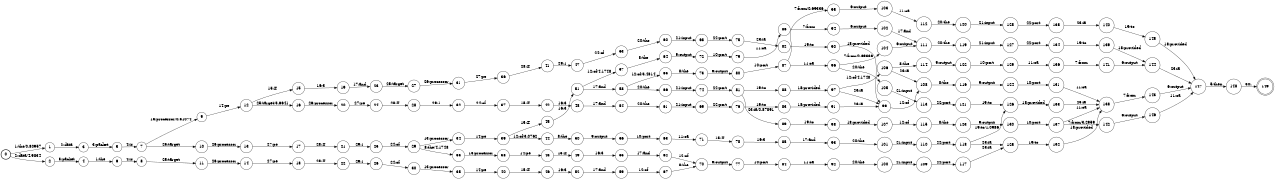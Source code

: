 digraph FST {
rankdir = LR;
size = "8.5,11";
label = "";
center = 1;
orientation = Portrait;
ranksep = "0.4";
nodesep = "0.25";
0 [label = "0", shape = circle, style = bold, fontsize = 14]
	0 -> 1 [label = "1:the/0.80957", fontsize = 14];
	0 -> 2 [label = "2:data/4.9834", fontsize = 14];
1 [label = "1", shape = circle, style = solid, fontsize = 14]
	1 -> 3 [label = "2:data", fontsize = 14];
2 [label = "2", shape = circle, style = solid, fontsize = 14]
	2 -> 4 [label = "3:packet", fontsize = 14];
3 [label = "3", shape = circle, style = solid, fontsize = 14]
	3 -> 5 [label = "3:packet", fontsize = 14];
4 [label = "4", shape = circle, style = solid, fontsize = 14]
	4 -> 6 [label = "1:the", fontsize = 14];
5 [label = "5", shape = circle, style = solid, fontsize = 14]
	5 -> 7 [label = "4:is", fontsize = 14];
6 [label = "6", shape = circle, style = solid, fontsize = 14]
	6 -> 8 [label = "4:is", fontsize = 14];
7 [label = "7", shape = circle, style = solid, fontsize = 14]
	7 -> 10 [label = "25:target", fontsize = 14];
	7 -> 9 [label = "13:processor/0.51074", fontsize = 14];
8 [label = "8", shape = circle, style = solid, fontsize = 14]
	8 -> 11 [label = "25:target", fontsize = 14];
9 [label = "9", shape = circle, style = solid, fontsize = 14]
	9 -> 12 [label = "14:pe", fontsize = 14];
10 [label = "10", shape = circle, style = solid, fontsize = 14]
	10 -> 13 [label = "26:processor", fontsize = 14];
11 [label = "11", shape = circle, style = solid, fontsize = 14]
	11 -> 14 [label = "26:processor", fontsize = 14];
12 [label = "12", shape = circle, style = solid, fontsize = 14]
	12 -> 16 [label = "25:target/3.6641", fontsize = 14];
	12 -> 15 [label = "15:#", fontsize = 14];
13 [label = "13", shape = circle, style = solid, fontsize = 14]
	13 -> 17 [label = "27:pe", fontsize = 14];
14 [label = "14", shape = circle, style = solid, fontsize = 14]
	14 -> 18 [label = "27:pe", fontsize = 14];
15 [label = "15", shape = circle, style = solid, fontsize = 14]
	15 -> 19 [label = "16:3", fontsize = 14];
16 [label = "16", shape = circle, style = solid, fontsize = 14]
	16 -> 20 [label = "26:processor", fontsize = 14];
17 [label = "17", shape = circle, style = solid, fontsize = 14]
	17 -> 21 [label = "28:#", fontsize = 14];
18 [label = "18", shape = circle, style = solid, fontsize = 14]
	18 -> 22 [label = "28:#", fontsize = 14];
19 [label = "19", shape = circle, style = solid, fontsize = 14]
	19 -> 23 [label = "17:and", fontsize = 14];
20 [label = "20", shape = circle, style = solid, fontsize = 14]
	20 -> 24 [label = "27:pe", fontsize = 14];
21 [label = "21", shape = circle, style = solid, fontsize = 14]
	21 -> 25 [label = "29:1", fontsize = 14];
22 [label = "22", shape = circle, style = solid, fontsize = 14]
	22 -> 26 [label = "29:1", fontsize = 14];
23 [label = "23", shape = circle, style = solid, fontsize = 14]
	23 -> 27 [label = "25:target", fontsize = 14];
24 [label = "24", shape = circle, style = solid, fontsize = 14]
	24 -> 28 [label = "28:#", fontsize = 14];
25 [label = "25", shape = circle, style = solid, fontsize = 14]
	25 -> 29 [label = "24:of", fontsize = 14];
26 [label = "26", shape = circle, style = solid, fontsize = 14]
	26 -> 30 [label = "24:of", fontsize = 14];
27 [label = "27", shape = circle, style = solid, fontsize = 14]
	27 -> 31 [label = "26:processor", fontsize = 14];
28 [label = "28", shape = circle, style = solid, fontsize = 14]
	28 -> 32 [label = "29:1", fontsize = 14];
29 [label = "29", shape = circle, style = solid, fontsize = 14]
	29 -> 33 [label = "8:the/4.1748", fontsize = 14];
	29 -> 34 [label = "13:processor", fontsize = 14];
30 [label = "30", shape = circle, style = solid, fontsize = 14]
	30 -> 35 [label = "13:processor", fontsize = 14];
31 [label = "31", shape = circle, style = solid, fontsize = 14]
	31 -> 36 [label = "27:pe", fontsize = 14];
32 [label = "32", shape = circle, style = solid, fontsize = 14]
	32 -> 37 [label = "24:of", fontsize = 14];
33 [label = "33", shape = circle, style = solid, fontsize = 14]
	33 -> 38 [label = "13:processor", fontsize = 14];
34 [label = "34", shape = circle, style = solid, fontsize = 14]
	34 -> 39 [label = "14:pe", fontsize = 14];
35 [label = "35", shape = circle, style = solid, fontsize = 14]
	35 -> 40 [label = "14:pe", fontsize = 14];
36 [label = "36", shape = circle, style = solid, fontsize = 14]
	36 -> 41 [label = "28:#", fontsize = 14];
37 [label = "37", shape = circle, style = solid, fontsize = 14]
	37 -> 42 [label = "15:#", fontsize = 14];
38 [label = "38", shape = circle, style = solid, fontsize = 14]
	38 -> 43 [label = "14:pe", fontsize = 14];
39 [label = "39", shape = circle, style = solid, fontsize = 14]
	39 -> 44 [label = "12:of/3.0762", fontsize = 14];
	39 -> 45 [label = "15:#", fontsize = 14];
40 [label = "40", shape = circle, style = solid, fontsize = 14]
	40 -> 46 [label = "15:#", fontsize = 14];
41 [label = "41", shape = circle, style = solid, fontsize = 14]
	41 -> 47 [label = "29:1", fontsize = 14];
42 [label = "42", shape = circle, style = solid, fontsize = 14]
	42 -> 48 [label = "16:3", fontsize = 14];
43 [label = "43", shape = circle, style = solid, fontsize = 14]
	43 -> 49 [label = "15:#", fontsize = 14];
44 [label = "44", shape = circle, style = solid, fontsize = 14]
	44 -> 50 [label = "8:the", fontsize = 14];
45 [label = "45", shape = circle, style = solid, fontsize = 14]
	45 -> 51 [label = "16:3", fontsize = 14];
46 [label = "46", shape = circle, style = solid, fontsize = 14]
	46 -> 52 [label = "16:3", fontsize = 14];
47 [label = "47", shape = circle, style = solid, fontsize = 14]
	47 -> 53 [label = "24:of", fontsize = 14];
48 [label = "48", shape = circle, style = solid, fontsize = 14]
	48 -> 54 [label = "17:and", fontsize = 14];
49 [label = "49", shape = circle, style = solid, fontsize = 14]
	49 -> 55 [label = "16:3", fontsize = 14];
50 [label = "50", shape = circle, style = solid, fontsize = 14]
	50 -> 56 [label = "9:output", fontsize = 14];
51 [label = "51", shape = circle, style = solid, fontsize = 14]
	51 -> 58 [label = "17:and", fontsize = 14];
	51 -> 57 [label = "12:of/4.1748", fontsize = 14];
52 [label = "52", shape = circle, style = solid, fontsize = 14]
	52 -> 59 [label = "17:and", fontsize = 14];
53 [label = "53", shape = circle, style = solid, fontsize = 14]
	53 -> 60 [label = "20:the", fontsize = 14];
54 [label = "54", shape = circle, style = solid, fontsize = 14]
	54 -> 61 [label = "20:the", fontsize = 14];
55 [label = "55", shape = circle, style = solid, fontsize = 14]
	55 -> 62 [label = "17:and", fontsize = 14];
56 [label = "56", shape = circle, style = solid, fontsize = 14]
	56 -> 63 [label = "10:port", fontsize = 14];
57 [label = "57", shape = circle, style = solid, fontsize = 14]
	57 -> 64 [label = "8:the", fontsize = 14];
58 [label = "58", shape = circle, style = solid, fontsize = 14]
	58 -> 66 [label = "20:the", fontsize = 14];
	58 -> 65 [label = "12:of/3.4814", fontsize = 14];
59 [label = "59", shape = circle, style = solid, fontsize = 14]
	59 -> 67 [label = "12:of", fontsize = 14];
60 [label = "60", shape = circle, style = solid, fontsize = 14]
	60 -> 68 [label = "21:input", fontsize = 14];
61 [label = "61", shape = circle, style = solid, fontsize = 14]
	61 -> 69 [label = "21:input", fontsize = 14];
62 [label = "62", shape = circle, style = solid, fontsize = 14]
	62 -> 70 [label = "12:of", fontsize = 14];
63 [label = "63", shape = circle, style = solid, fontsize = 14]
	63 -> 71 [label = "11:oa", fontsize = 14];
64 [label = "64", shape = circle, style = solid, fontsize = 14]
	64 -> 72 [label = "9:output", fontsize = 14];
65 [label = "65", shape = circle, style = solid, fontsize = 14]
	65 -> 73 [label = "8:the", fontsize = 14];
66 [label = "66", shape = circle, style = solid, fontsize = 14]
	66 -> 74 [label = "21:input", fontsize = 14];
67 [label = "67", shape = circle, style = solid, fontsize = 14]
	67 -> 70 [label = "8:the", fontsize = 14];
68 [label = "68", shape = circle, style = solid, fontsize = 14]
	68 -> 75 [label = "22:port", fontsize = 14];
69 [label = "69", shape = circle, style = solid, fontsize = 14]
	69 -> 76 [label = "22:port", fontsize = 14];
70 [label = "70", shape = circle, style = solid, fontsize = 14]
	70 -> 77 [label = "9:output", fontsize = 14];
71 [label = "71", shape = circle, style = solid, fontsize = 14]
	71 -> 78 [label = "15:#", fontsize = 14];
72 [label = "72", shape = circle, style = solid, fontsize = 14]
	72 -> 79 [label = "10:port", fontsize = 14];
73 [label = "73", shape = circle, style = solid, fontsize = 14]
	73 -> 80 [label = "9:output", fontsize = 14];
74 [label = "74", shape = circle, style = solid, fontsize = 14]
	74 -> 81 [label = "22:port", fontsize = 14];
75 [label = "75", shape = circle, style = solid, fontsize = 14]
	75 -> 82 [label = "23:ia", fontsize = 14];
76 [label = "76", shape = circle, style = solid, fontsize = 14]
	76 -> 83 [label = "19:to", fontsize = 14];
77 [label = "77", shape = circle, style = solid, fontsize = 14]
	77 -> 84 [label = "10:port", fontsize = 14];
78 [label = "78", shape = circle, style = solid, fontsize = 14]
	78 -> 85 [label = "16:3", fontsize = 14];
79 [label = "79", shape = circle, style = solid, fontsize = 14]
	79 -> 86 [label = "11:oa", fontsize = 14];
80 [label = "80", shape = circle, style = solid, fontsize = 14]
	80 -> 87 [label = "10:port", fontsize = 14];
81 [label = "81", shape = circle, style = solid, fontsize = 14]
	81 -> 88 [label = "19:to", fontsize = 14];
	81 -> 89 [label = "23:ia/0.87891", fontsize = 14];
82 [label = "82", shape = circle, style = solid, fontsize = 14]
	82 -> 90 [label = "19:to", fontsize = 14];
83 [label = "83", shape = circle, style = solid, fontsize = 14]
	83 -> 91 [label = "18:provided", fontsize = 14];
84 [label = "84", shape = circle, style = solid, fontsize = 14]
	84 -> 92 [label = "11:oa", fontsize = 14];
85 [label = "85", shape = circle, style = solid, fontsize = 14]
	85 -> 93 [label = "17:and", fontsize = 14];
86 [label = "86", shape = circle, style = solid, fontsize = 14]
	86 -> 94 [label = "7:from", fontsize = 14];
87 [label = "87", shape = circle, style = solid, fontsize = 14]
	87 -> 95 [label = "7:from/0.69336", fontsize = 14];
	87 -> 96 [label = "11:oa", fontsize = 14];
88 [label = "88", shape = circle, style = solid, fontsize = 14]
	88 -> 97 [label = "18:provided", fontsize = 14];
89 [label = "89", shape = circle, style = solid, fontsize = 14]
	89 -> 98 [label = "19:to", fontsize = 14];
90 [label = "90", shape = circle, style = solid, fontsize = 14]
	90 -> 99 [label = "18:provided", fontsize = 14];
91 [label = "91", shape = circle, style = solid, fontsize = 14]
	91 -> 99 [label = "23:ia", fontsize = 14];
92 [label = "92", shape = circle, style = solid, fontsize = 14]
	92 -> 100 [label = "20:the", fontsize = 14];
93 [label = "93", shape = circle, style = solid, fontsize = 14]
	93 -> 101 [label = "20:the", fontsize = 14];
94 [label = "94", shape = circle, style = solid, fontsize = 14]
	94 -> 102 [label = "6:output", fontsize = 14];
95 [label = "95", shape = circle, style = solid, fontsize = 14]
	95 -> 103 [label = "6:output", fontsize = 14];
96 [label = "96", shape = circle, style = solid, fontsize = 14]
	96 -> 105 [label = "20:the", fontsize = 14];
	96 -> 104 [label = "7:from/0.69336", fontsize = 14];
97 [label = "97", shape = circle, style = solid, fontsize = 14]
	97 -> 99 [label = "23:ia", fontsize = 14];
	97 -> 106 [label = "12:of/4.1748", fontsize = 14];
98 [label = "98", shape = circle, style = solid, fontsize = 14]
	98 -> 107 [label = "18:provided", fontsize = 14];
99 [label = "99", shape = circle, style = solid, fontsize = 14]
	99 -> 108 [label = "12:of", fontsize = 14];
100 [label = "100", shape = circle, style = solid, fontsize = 14]
	100 -> 109 [label = "21:input", fontsize = 14];
101 [label = "101", shape = circle, style = solid, fontsize = 14]
	101 -> 110 [label = "21:input", fontsize = 14];
102 [label = "102", shape = circle, style = solid, fontsize = 14]
	102 -> 111 [label = "17:and", fontsize = 14];
103 [label = "103", shape = circle, style = solid, fontsize = 14]
	103 -> 112 [label = "11:oa", fontsize = 14];
104 [label = "104", shape = circle, style = solid, fontsize = 14]
	104 -> 111 [label = "6:output", fontsize = 14];
105 [label = "105", shape = circle, style = solid, fontsize = 14]
	105 -> 113 [label = "21:input", fontsize = 14];
106 [label = "106", shape = circle, style = solid, fontsize = 14]
	106 -> 114 [label = "8:the", fontsize = 14];
	106 -> 108 [label = "23:ia", fontsize = 14];
107 [label = "107", shape = circle, style = solid, fontsize = 14]
	107 -> 115 [label = "12:of", fontsize = 14];
108 [label = "108", shape = circle, style = solid, fontsize = 14]
	108 -> 116 [label = "8:the", fontsize = 14];
109 [label = "109", shape = circle, style = solid, fontsize = 14]
	109 -> 117 [label = "22:port", fontsize = 14];
110 [label = "110", shape = circle, style = solid, fontsize = 14]
	110 -> 118 [label = "22:port", fontsize = 14];
111 [label = "111", shape = circle, style = solid, fontsize = 14]
	111 -> 119 [label = "20:the", fontsize = 14];
112 [label = "112", shape = circle, style = solid, fontsize = 14]
	112 -> 120 [label = "20:the", fontsize = 14];
113 [label = "113", shape = circle, style = solid, fontsize = 14]
	113 -> 121 [label = "22:port", fontsize = 14];
114 [label = "114", shape = circle, style = solid, fontsize = 14]
	114 -> 122 [label = "9:output", fontsize = 14];
115 [label = "115", shape = circle, style = solid, fontsize = 14]
	115 -> 123 [label = "8:the", fontsize = 14];
116 [label = "116", shape = circle, style = solid, fontsize = 14]
	116 -> 124 [label = "9:output", fontsize = 14];
117 [label = "117", shape = circle, style = solid, fontsize = 14]
	117 -> 125 [label = "23:ia", fontsize = 14];
118 [label = "118", shape = circle, style = solid, fontsize = 14]
	118 -> 126 [label = "19:to/1.0986", fontsize = 14];
	118 -> 125 [label = "23:ia", fontsize = 14];
119 [label = "119", shape = circle, style = solid, fontsize = 14]
	119 -> 127 [label = "21:input", fontsize = 14];
120 [label = "120", shape = circle, style = solid, fontsize = 14]
	120 -> 128 [label = "21:input", fontsize = 14];
121 [label = "121", shape = circle, style = solid, fontsize = 14]
	121 -> 126 [label = "19:to", fontsize = 14];
122 [label = "122", shape = circle, style = solid, fontsize = 14]
	122 -> 129 [label = "10:port", fontsize = 14];
123 [label = "123", shape = circle, style = solid, fontsize = 14]
	123 -> 130 [label = "9:output", fontsize = 14];
124 [label = "124", shape = circle, style = solid, fontsize = 14]
	124 -> 131 [label = "10:port", fontsize = 14];
125 [label = "125", shape = circle, style = solid, fontsize = 14]
	125 -> 132 [label = "19:to", fontsize = 14];
126 [label = "126", shape = circle, style = solid, fontsize = 14]
	126 -> 133 [label = "18:provided", fontsize = 14];
127 [label = "127", shape = circle, style = solid, fontsize = 14]
	127 -> 134 [label = "22:port", fontsize = 14];
128 [label = "128", shape = circle, style = solid, fontsize = 14]
	128 -> 135 [label = "22:port", fontsize = 14];
129 [label = "129", shape = circle, style = solid, fontsize = 14]
	129 -> 136 [label = "11:oa", fontsize = 14];
130 [label = "130", shape = circle, style = solid, fontsize = 14]
	130 -> 137 [label = "10:port", fontsize = 14];
131 [label = "131", shape = circle, style = solid, fontsize = 14]
	131 -> 138 [label = "11:oa", fontsize = 14];
132 [label = "132", shape = circle, style = solid, fontsize = 14]
	132 -> 138 [label = "18:provided", fontsize = 14];
133 [label = "133", shape = circle, style = solid, fontsize = 14]
	133 -> 138 [label = "23:ia", fontsize = 14];
134 [label = "134", shape = circle, style = solid, fontsize = 14]
	134 -> 139 [label = "19:to", fontsize = 14];
135 [label = "135", shape = circle, style = solid, fontsize = 14]
	135 -> 140 [label = "23:ia", fontsize = 14];
136 [label = "136", shape = circle, style = solid, fontsize = 14]
	136 -> 141 [label = "7:from", fontsize = 14];
137 [label = "137", shape = circle, style = solid, fontsize = 14]
	137 -> 142 [label = "7:from/3.2959", fontsize = 14];
	137 -> 138 [label = "11:oa", fontsize = 14];
138 [label = "138", shape = circle, style = solid, fontsize = 14]
	138 -> 143 [label = "7:from", fontsize = 14];
139 [label = "139", shape = circle, style = solid, fontsize = 14]
	139 -> 144 [label = "18:provided", fontsize = 14];
140 [label = "140", shape = circle, style = solid, fontsize = 14]
	140 -> 145 [label = "19:to", fontsize = 14];
141 [label = "141", shape = circle, style = solid, fontsize = 14]
	141 -> 144 [label = "6:output", fontsize = 14];
142 [label = "142", shape = circle, style = solid, fontsize = 14]
	142 -> 146 [label = "6:output", fontsize = 14];
143 [label = "143", shape = circle, style = solid, fontsize = 14]
	143 -> 147 [label = "6:output", fontsize = 14];
144 [label = "144", shape = circle, style = solid, fontsize = 14]
	144 -> 147 [label = "23:ia", fontsize = 14];
145 [label = "145", shape = circle, style = solid, fontsize = 14]
	145 -> 147 [label = "18:provided", fontsize = 14];
146 [label = "146", shape = circle, style = solid, fontsize = 14]
	146 -> 147 [label = "11:oa", fontsize = 14];
147 [label = "147", shape = circle, style = solid, fontsize = 14]
	147 -> 148 [label = "5:then", fontsize = 14];
148 [label = "148", shape = circle, style = solid, fontsize = 14]
	148 -> 149 [label = "30:.", fontsize = 14];
149 [label = "149", shape = doublecircle, style = solid, fontsize = 14]
}
